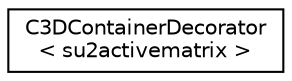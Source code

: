 digraph "Graphical Class Hierarchy"
{
 // LATEX_PDF_SIZE
  edge [fontname="Helvetica",fontsize="10",labelfontname="Helvetica",labelfontsize="10"];
  node [fontname="Helvetica",fontsize="10",shape=record];
  rankdir="LR";
  Node0 [label="C3DContainerDecorator\l\< su2activematrix \>",height=0.2,width=0.4,color="black", fillcolor="white", style="filled",URL="$classC3DContainerDecorator.html",tooltip=" "];
}
